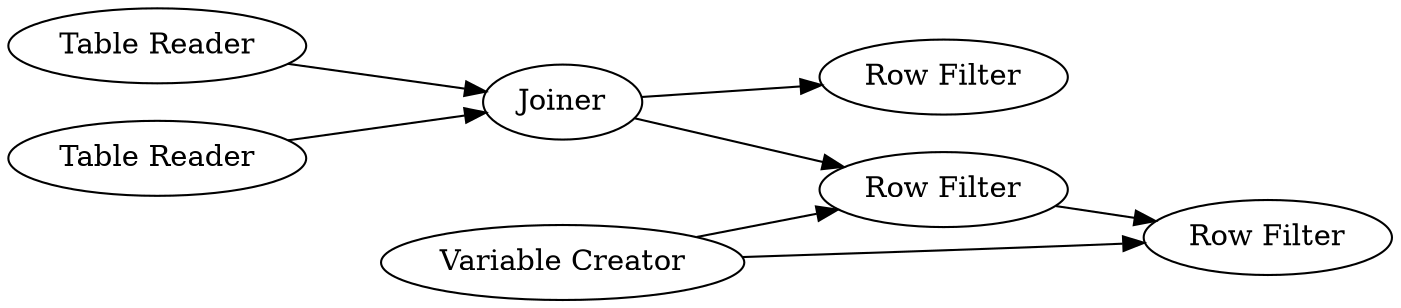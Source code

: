 digraph {
	"5933301858931915234_20" [label="Table Reader"]
	"5933301858931915234_15" [label="Variable Creator"]
	"5933301858931915234_16" [label=Joiner]
	"5933301858931915234_19" [label="Row Filter"]
	"5933301858931915234_21" [label="Table Reader"]
	"5933301858931915234_17" [label="Row Filter"]
	"5933301858931915234_18" [label="Row Filter"]
	"5933301858931915234_15" -> "5933301858931915234_19"
	"5933301858931915234_16" -> "5933301858931915234_17"
	"5933301858931915234_21" -> "5933301858931915234_16"
	"5933301858931915234_16" -> "5933301858931915234_18"
	"5933301858931915234_18" -> "5933301858931915234_19"
	"5933301858931915234_20" -> "5933301858931915234_16"
	"5933301858931915234_15" -> "5933301858931915234_18"
	rankdir=LR
}
